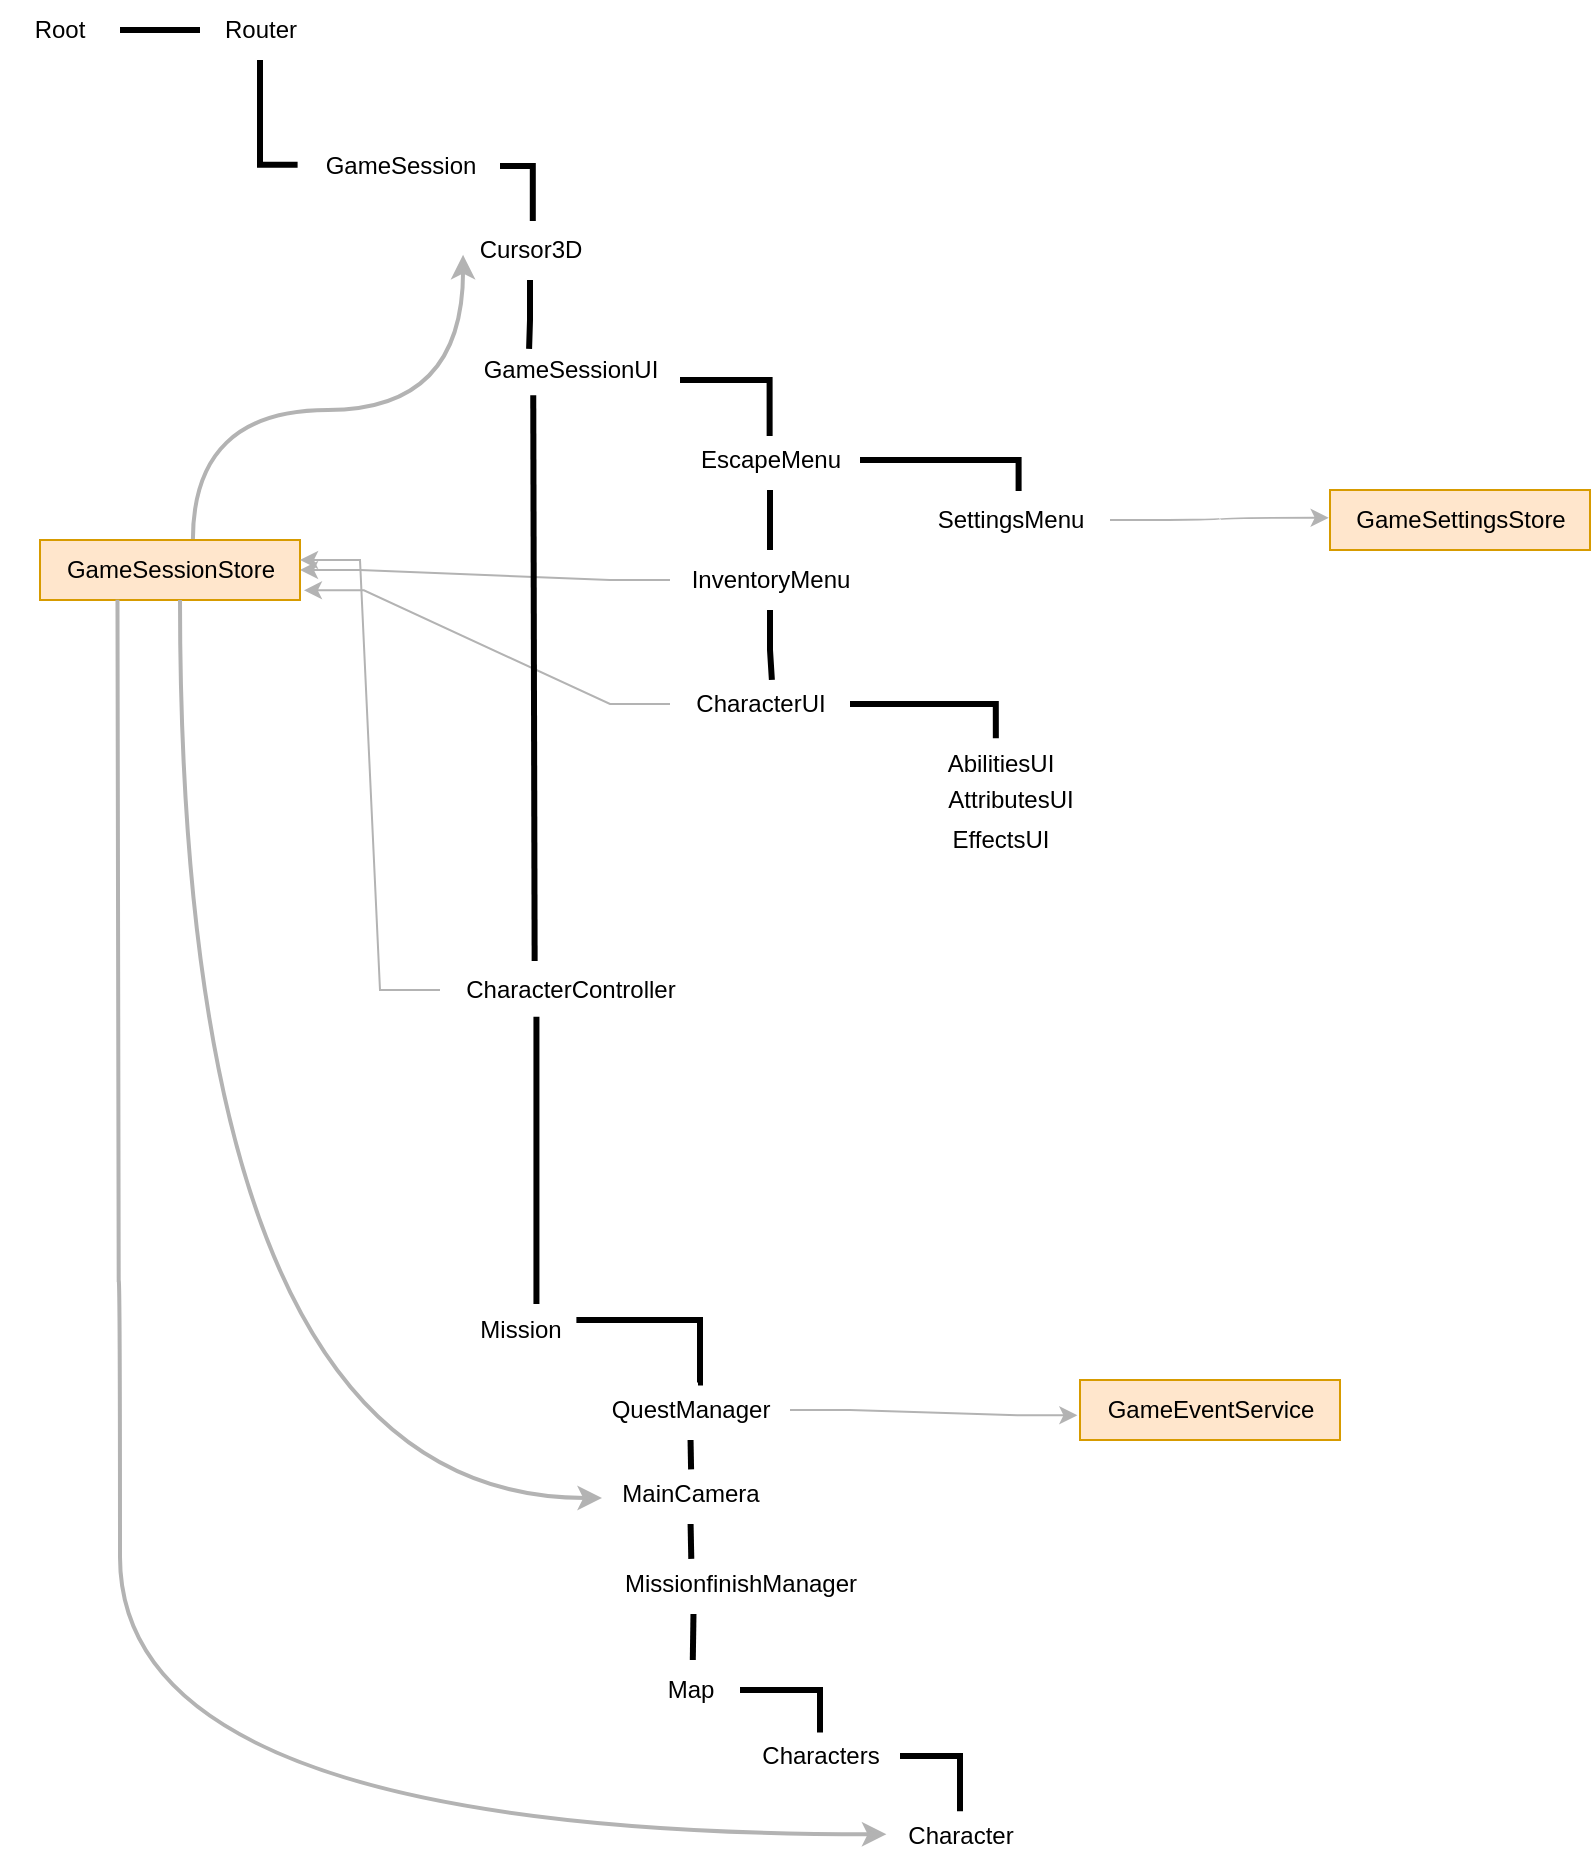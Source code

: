 <mxfile version="24.7.7">
  <diagram name="Страница — 1" id="FGL5juCpxuHzhaVS4dyM">
    <mxGraphModel dx="1561" dy="787" grid="1" gridSize="10" guides="1" tooltips="1" connect="1" arrows="1" fold="1" page="1" pageScale="1" pageWidth="827" pageHeight="1169" math="0" shadow="0">
      <root>
        <mxCell id="0" />
        <mxCell id="1" parent="0" />
        <mxCell id="ZMmlAPcgC032XeqDMMNX-27" value="" style="edgeStyle=orthogonalEdgeStyle;rounded=0;orthogonalLoop=1;jettySize=auto;html=1;endArrow=none;endFill=0;strokeWidth=3;" edge="1" parent="1" source="ZMmlAPcgC032XeqDMMNX-1" target="ZMmlAPcgC032XeqDMMNX-14">
          <mxGeometry relative="1" as="geometry" />
        </mxCell>
        <mxCell id="ZMmlAPcgC032XeqDMMNX-1" value="Root" style="text;html=1;align=center;verticalAlign=middle;whiteSpace=wrap;rounded=0;" vertex="1" parent="1">
          <mxGeometry x="10" y="150" width="60" height="30" as="geometry" />
        </mxCell>
        <mxCell id="ZMmlAPcgC032XeqDMMNX-2" value="Mission" style="text;html=1;align=center;verticalAlign=middle;resizable=0;points=[];autosize=1;strokeColor=none;fillColor=none;" vertex="1" parent="1">
          <mxGeometry x="240" y="800" width="60" height="30" as="geometry" />
        </mxCell>
        <mxCell id="ZMmlAPcgC032XeqDMMNX-3" value="Map" style="text;html=1;align=center;verticalAlign=middle;resizable=0;points=[];autosize=1;strokeColor=none;fillColor=none;" vertex="1" parent="1">
          <mxGeometry x="330" y="980.24" width="50" height="30" as="geometry" />
        </mxCell>
        <mxCell id="ZMmlAPcgC032XeqDMMNX-4" value="GameSession" style="text;html=1;align=center;verticalAlign=middle;resizable=0;points=[];autosize=1;strokeColor=none;fillColor=none;" vertex="1" parent="1">
          <mxGeometry x="160" y="218" width="100" height="30" as="geometry" />
        </mxCell>
        <mxCell id="ZMmlAPcgC032XeqDMMNX-13" value="GameEventService" style="text;html=1;align=center;verticalAlign=middle;resizable=0;points=[];autosize=1;strokeColor=#d79b00;fillColor=#ffe6cc;" vertex="1" parent="1">
          <mxGeometry x="550" y="840" width="130" height="30" as="geometry" />
        </mxCell>
        <mxCell id="ZMmlAPcgC032XeqDMMNX-16" value="" style="edgeStyle=orthogonalEdgeStyle;rounded=0;orthogonalLoop=1;jettySize=auto;html=1;entryX=-0.012;entryY=0.48;entryDx=0;entryDy=0;entryPerimeter=0;endArrow=none;endFill=0;strokeWidth=3;" edge="1" parent="1" source="ZMmlAPcgC032XeqDMMNX-14" target="ZMmlAPcgC032XeqDMMNX-4">
          <mxGeometry relative="1" as="geometry">
            <Array as="points">
              <mxPoint x="140" y="232" />
            </Array>
          </mxGeometry>
        </mxCell>
        <mxCell id="ZMmlAPcgC032XeqDMMNX-14" value="Router" style="text;html=1;align=center;verticalAlign=middle;resizable=0;points=[];autosize=1;strokeColor=none;fillColor=none;" vertex="1" parent="1">
          <mxGeometry x="110" y="150" width="60" height="30" as="geometry" />
        </mxCell>
        <mxCell id="ZMmlAPcgC032XeqDMMNX-19" value="Cursor3D" style="text;html=1;align=center;verticalAlign=middle;resizable=0;points=[];autosize=1;strokeColor=none;fillColor=none;" vertex="1" parent="1">
          <mxGeometry x="240" y="260" width="70" height="30" as="geometry" />
        </mxCell>
        <mxCell id="ZMmlAPcgC032XeqDMMNX-58" style="edgeStyle=orthogonalEdgeStyle;rounded=0;orthogonalLoop=1;jettySize=auto;html=1;endArrow=none;endFill=0;strokeWidth=3;" edge="1" parent="1" source="ZMmlAPcgC032XeqDMMNX-20" target="ZMmlAPcgC032XeqDMMNX-41">
          <mxGeometry relative="1" as="geometry" />
        </mxCell>
        <mxCell id="ZMmlAPcgC032XeqDMMNX-20" value="EscapeMenu" style="text;html=1;align=center;verticalAlign=middle;resizable=0;points=[];autosize=1;strokeColor=none;fillColor=none;" vertex="1" parent="1">
          <mxGeometry x="350" y="365" width="90" height="30" as="geometry" />
        </mxCell>
        <mxCell id="ZMmlAPcgC032XeqDMMNX-21" value="QuestManager" style="text;html=1;align=center;verticalAlign=middle;resizable=0;points=[];autosize=1;strokeColor=none;fillColor=none;" vertex="1" parent="1">
          <mxGeometry x="305" y="840" width="100" height="30" as="geometry" />
        </mxCell>
        <mxCell id="ZMmlAPcgC032XeqDMMNX-22" value="MainCamera" style="text;html=1;align=center;verticalAlign=middle;resizable=0;points=[];autosize=1;strokeColor=none;fillColor=none;" vertex="1" parent="1">
          <mxGeometry x="310" y="882" width="90" height="30" as="geometry" />
        </mxCell>
        <mxCell id="ZMmlAPcgC032XeqDMMNX-23" value="MissionfinishManager" style="text;html=1;align=center;verticalAlign=middle;resizable=0;points=[];autosize=1;strokeColor=none;fillColor=none;" vertex="1" parent="1">
          <mxGeometry x="310" y="927" width="140" height="30" as="geometry" />
        </mxCell>
        <mxCell id="ZMmlAPcgC032XeqDMMNX-24" value="Characters" style="text;html=1;align=center;verticalAlign=middle;resizable=0;points=[];autosize=1;strokeColor=none;fillColor=none;" vertex="1" parent="1">
          <mxGeometry x="380" y="1013" width="80" height="30" as="geometry" />
        </mxCell>
        <mxCell id="ZMmlAPcgC032XeqDMMNX-25" value="Character" style="text;html=1;align=center;verticalAlign=middle;resizable=0;points=[];autosize=1;strokeColor=none;fillColor=none;" vertex="1" parent="1">
          <mxGeometry x="450" y="1053" width="80" height="30" as="geometry" />
        </mxCell>
        <mxCell id="ZMmlAPcgC032XeqDMMNX-29" value="CharacterController" style="text;html=1;align=center;verticalAlign=middle;resizable=0;points=[];autosize=1;strokeColor=none;fillColor=none;" vertex="1" parent="1">
          <mxGeometry x="230" y="630" width="130" height="30" as="geometry" />
        </mxCell>
        <mxCell id="ZMmlAPcgC032XeqDMMNX-34" style="edgeStyle=entityRelationEdgeStyle;rounded=0;orthogonalLoop=1;jettySize=auto;html=1;entryX=-0.01;entryY=0.588;entryDx=0;entryDy=0;entryPerimeter=0;strokeColor=#B3B3B3;" edge="1" parent="1" source="ZMmlAPcgC032XeqDMMNX-21" target="ZMmlAPcgC032XeqDMMNX-13">
          <mxGeometry relative="1" as="geometry">
            <mxPoint x="460" y="853" as="targetPoint" />
          </mxGeometry>
        </mxCell>
        <mxCell id="ZMmlAPcgC032XeqDMMNX-35" value="GameSessionUI" style="text;html=1;align=center;verticalAlign=middle;resizable=0;points=[];autosize=1;strokeColor=none;fillColor=none;" vertex="1" parent="1">
          <mxGeometry x="240" y="320" width="110" height="30" as="geometry" />
        </mxCell>
        <mxCell id="ZMmlAPcgC032XeqDMMNX-36" value="AbilitiesUI" style="text;html=1;align=center;verticalAlign=middle;resizable=0;points=[];autosize=1;strokeColor=none;fillColor=none;" vertex="1" parent="1">
          <mxGeometry x="470" y="517" width="80" height="30" as="geometry" />
        </mxCell>
        <mxCell id="ZMmlAPcgC032XeqDMMNX-37" value="CharacterUI" style="text;html=1;align=center;verticalAlign=middle;resizable=0;points=[];autosize=1;strokeColor=none;fillColor=none;" vertex="1" parent="1">
          <mxGeometry x="345" y="487" width="90" height="30" as="geometry" />
        </mxCell>
        <mxCell id="ZMmlAPcgC032XeqDMMNX-38" value="AttributesUI" style="text;html=1;align=center;verticalAlign=middle;resizable=0;points=[];autosize=1;strokeColor=none;fillColor=none;" vertex="1" parent="1">
          <mxGeometry x="470" y="535" width="90" height="30" as="geometry" />
        </mxCell>
        <mxCell id="ZMmlAPcgC032XeqDMMNX-40" value="EffectsUI" style="text;html=1;align=center;verticalAlign=middle;resizable=0;points=[];autosize=1;strokeColor=none;fillColor=none;" vertex="1" parent="1">
          <mxGeometry x="475" y="555" width="70" height="30" as="geometry" />
        </mxCell>
        <mxCell id="ZMmlAPcgC032XeqDMMNX-49" style="edgeStyle=entityRelationEdgeStyle;rounded=0;orthogonalLoop=1;jettySize=auto;html=1;strokeColor=#B3B3B3;" edge="1" parent="1" source="ZMmlAPcgC032XeqDMMNX-41" target="ZMmlAPcgC032XeqDMMNX-48">
          <mxGeometry relative="1" as="geometry" />
        </mxCell>
        <mxCell id="ZMmlAPcgC032XeqDMMNX-41" value="InventoryMenu" style="text;html=1;align=center;verticalAlign=middle;resizable=0;points=[];autosize=1;strokeColor=none;fillColor=none;" vertex="1" parent="1">
          <mxGeometry x="345" y="425" width="100" height="30" as="geometry" />
        </mxCell>
        <mxCell id="ZMmlAPcgC032XeqDMMNX-42" value="GameSettingsStore" style="text;html=1;align=center;verticalAlign=middle;resizable=0;points=[];autosize=1;strokeColor=#d79b00;fillColor=#ffe6cc;" vertex="1" parent="1">
          <mxGeometry x="675" y="395" width="130" height="30" as="geometry" />
        </mxCell>
        <mxCell id="ZMmlAPcgC032XeqDMMNX-43" value="SettingsMenu" style="text;html=1;align=center;verticalAlign=middle;resizable=0;points=[];autosize=1;strokeColor=none;fillColor=none;" vertex="1" parent="1">
          <mxGeometry x="465" y="395" width="100" height="30" as="geometry" />
        </mxCell>
        <mxCell id="ZMmlAPcgC032XeqDMMNX-44" style="edgeStyle=orthogonalEdgeStyle;rounded=0;orthogonalLoop=1;jettySize=auto;html=1;entryX=-0.005;entryY=0.463;entryDx=0;entryDy=0;entryPerimeter=0;curved=1;strokeColor=#B3B3B3;" edge="1" parent="1" source="ZMmlAPcgC032XeqDMMNX-43" target="ZMmlAPcgC032XeqDMMNX-42">
          <mxGeometry relative="1" as="geometry" />
        </mxCell>
        <mxCell id="ZMmlAPcgC032XeqDMMNX-54" style="edgeStyle=orthogonalEdgeStyle;rounded=0;orthogonalLoop=1;jettySize=auto;html=1;entryX=0.022;entryY=0.58;entryDx=0;entryDy=0;entryPerimeter=0;exitX=0.588;exitY=0.005;exitDx=0;exitDy=0;exitPerimeter=0;strokeColor=#B3B3B3;strokeWidth=2;curved=1;" edge="1" parent="1" source="ZMmlAPcgC032XeqDMMNX-48" target="ZMmlAPcgC032XeqDMMNX-19">
          <mxGeometry relative="1" as="geometry" />
        </mxCell>
        <mxCell id="ZMmlAPcgC032XeqDMMNX-48" value="GameSessionStore" style="text;html=1;align=center;verticalAlign=middle;resizable=0;points=[];autosize=1;fillColor=#ffe6cc;strokeColor=#d79b00;" vertex="1" parent="1">
          <mxGeometry x="30" y="420" width="130" height="30" as="geometry" />
        </mxCell>
        <mxCell id="ZMmlAPcgC032XeqDMMNX-55" style="edgeStyle=entityRelationEdgeStyle;rounded=0;orthogonalLoop=1;jettySize=auto;html=1;entryX=1.015;entryY=0.839;entryDx=0;entryDy=0;entryPerimeter=0;strokeColor=#B3B3B3;" edge="1" parent="1" source="ZMmlAPcgC032XeqDMMNX-37" target="ZMmlAPcgC032XeqDMMNX-48">
          <mxGeometry relative="1" as="geometry">
            <mxPoint x="210" y="480" as="targetPoint" />
          </mxGeometry>
        </mxCell>
        <mxCell id="ZMmlAPcgC032XeqDMMNX-56" style="edgeStyle=orthogonalEdgeStyle;rounded=0;orthogonalLoop=1;jettySize=auto;html=1;entryX=0.52;entryY=0.016;entryDx=0;entryDy=0;entryPerimeter=0;endArrow=none;endFill=0;strokeWidth=3;" edge="1" parent="1" source="ZMmlAPcgC032XeqDMMNX-4" target="ZMmlAPcgC032XeqDMMNX-19">
          <mxGeometry relative="1" as="geometry">
            <Array as="points">
              <mxPoint x="276" y="233" />
            </Array>
          </mxGeometry>
        </mxCell>
        <mxCell id="ZMmlAPcgC032XeqDMMNX-57" style="rounded=0;orthogonalLoop=1;jettySize=auto;html=1;entryX=0.543;entryY=0.016;entryDx=0;entryDy=0;entryPerimeter=0;edgeStyle=orthogonalEdgeStyle;endArrow=none;endFill=0;strokeWidth=3;" edge="1" parent="1" source="ZMmlAPcgC032XeqDMMNX-20" target="ZMmlAPcgC032XeqDMMNX-43">
          <mxGeometry relative="1" as="geometry">
            <Array as="points">
              <mxPoint x="519" y="380" />
            </Array>
          </mxGeometry>
        </mxCell>
        <mxCell id="ZMmlAPcgC032XeqDMMNX-59" style="edgeStyle=orthogonalEdgeStyle;rounded=0;orthogonalLoop=1;jettySize=auto;html=1;entryX=0.566;entryY=0.098;entryDx=0;entryDy=0;entryPerimeter=0;endArrow=none;endFill=0;strokeWidth=3;" edge="1" parent="1" source="ZMmlAPcgC032XeqDMMNX-41" target="ZMmlAPcgC032XeqDMMNX-37">
          <mxGeometry relative="1" as="geometry" />
        </mxCell>
        <mxCell id="ZMmlAPcgC032XeqDMMNX-60" style="rounded=0;orthogonalLoop=1;jettySize=auto;html=1;entryX=0.474;entryY=0.071;entryDx=0;entryDy=0;entryPerimeter=0;edgeStyle=orthogonalEdgeStyle;endArrow=none;endFill=0;strokeWidth=3;" edge="1" parent="1" source="ZMmlAPcgC032XeqDMMNX-37" target="ZMmlAPcgC032XeqDMMNX-36">
          <mxGeometry relative="1" as="geometry">
            <mxPoint x="555" y="495" as="targetPoint" />
            <Array as="points">
              <mxPoint x="508" y="502" />
            </Array>
          </mxGeometry>
        </mxCell>
        <mxCell id="ZMmlAPcgC032XeqDMMNX-61" style="edgeStyle=orthogonalEdgeStyle;rounded=0;orthogonalLoop=1;jettySize=auto;html=1;entryX=0.314;entryY=0.149;entryDx=0;entryDy=0;entryPerimeter=0;endArrow=none;endFill=0;strokeWidth=3;" edge="1" parent="1" source="ZMmlAPcgC032XeqDMMNX-19" target="ZMmlAPcgC032XeqDMMNX-35">
          <mxGeometry relative="1" as="geometry" />
        </mxCell>
        <mxCell id="ZMmlAPcgC032XeqDMMNX-62" style="edgeStyle=orthogonalEdgeStyle;rounded=0;orthogonalLoop=1;jettySize=auto;html=1;entryX=0.498;entryY=0.102;entryDx=0;entryDy=0;entryPerimeter=0;endArrow=none;endFill=0;strokeWidth=3;" edge="1" parent="1" source="ZMmlAPcgC032XeqDMMNX-35" target="ZMmlAPcgC032XeqDMMNX-20">
          <mxGeometry relative="1" as="geometry">
            <Array as="points">
              <mxPoint x="395" y="340" />
            </Array>
          </mxGeometry>
        </mxCell>
        <mxCell id="ZMmlAPcgC032XeqDMMNX-63" style="edgeStyle=entityRelationEdgeStyle;rounded=0;orthogonalLoop=1;jettySize=auto;html=1;strokeColor=#B3B3B3;entryX=1;entryY=0.333;entryDx=0;entryDy=0;entryPerimeter=0;" edge="1" parent="1" source="ZMmlAPcgC032XeqDMMNX-29" target="ZMmlAPcgC032XeqDMMNX-48">
          <mxGeometry relative="1" as="geometry">
            <mxPoint x="20" y="430" as="targetPoint" />
          </mxGeometry>
        </mxCell>
        <mxCell id="ZMmlAPcgC032XeqDMMNX-64" style="rounded=0;orthogonalLoop=1;jettySize=auto;html=1;entryX=0.364;entryY=0.016;entryDx=0;entryDy=0;entryPerimeter=0;endArrow=none;endFill=0;strokeWidth=3;" edge="1" parent="1" target="ZMmlAPcgC032XeqDMMNX-29">
          <mxGeometry relative="1" as="geometry">
            <mxPoint x="276.626" y="347.66" as="sourcePoint" />
            <mxPoint x="273.38" y="532.0" as="targetPoint" />
          </mxGeometry>
        </mxCell>
        <mxCell id="ZMmlAPcgC032XeqDMMNX-68" value="" style="endArrow=none;html=1;rounded=0;entryX=0.371;entryY=0.947;entryDx=0;entryDy=0;entryPerimeter=0;exitX=0.637;exitY=0.067;exitDx=0;exitDy=0;exitPerimeter=0;strokeWidth=3;" edge="1" parent="1" source="ZMmlAPcgC032XeqDMMNX-2" target="ZMmlAPcgC032XeqDMMNX-29">
          <mxGeometry width="50" height="50" relative="1" as="geometry">
            <mxPoint x="270" y="680" as="sourcePoint" />
            <mxPoint x="320" y="630" as="targetPoint" />
          </mxGeometry>
        </mxCell>
        <mxCell id="ZMmlAPcgC032XeqDMMNX-70" style="rounded=0;orthogonalLoop=1;jettySize=auto;html=1;entryX=0.54;entryY=0.04;entryDx=0;entryDy=0;entryPerimeter=0;edgeStyle=orthogonalEdgeStyle;endArrow=none;endFill=0;strokeWidth=3;exitX=0.97;exitY=0.333;exitDx=0;exitDy=0;exitPerimeter=0;" edge="1" parent="1" source="ZMmlAPcgC032XeqDMMNX-2" target="ZMmlAPcgC032XeqDMMNX-21">
          <mxGeometry relative="1" as="geometry">
            <mxPoint x="300" y="817" as="sourcePoint" />
            <mxPoint x="365" y="833.5" as="targetPoint" />
            <Array as="points">
              <mxPoint x="360" y="810" />
              <mxPoint x="360" y="841" />
            </Array>
          </mxGeometry>
        </mxCell>
        <mxCell id="ZMmlAPcgC032XeqDMMNX-72" style="edgeStyle=orthogonalEdgeStyle;rounded=0;orthogonalLoop=1;jettySize=auto;html=1;entryX=0.04;entryY=0.471;entryDx=0;entryDy=0;entryPerimeter=0;exitX=0.298;exitY=0.995;exitDx=0;exitDy=0;exitPerimeter=0;curved=1;strokeColor=#B3B3B3;strokeWidth=2;" edge="1" parent="1" source="ZMmlAPcgC032XeqDMMNX-48" target="ZMmlAPcgC032XeqDMMNX-25">
          <mxGeometry relative="1" as="geometry">
            <Array as="points">
              <mxPoint x="69" y="790" />
              <mxPoint x="70" y="1044" />
            </Array>
          </mxGeometry>
        </mxCell>
        <mxCell id="ZMmlAPcgC032XeqDMMNX-74" style="rounded=0;orthogonalLoop=1;jettySize=auto;html=1;strokeWidth=3;endArrow=none;endFill=0;entryX=0.506;entryY=0.089;entryDx=0;entryDy=0;entryPerimeter=0;" edge="1" parent="1" source="ZMmlAPcgC032XeqDMMNX-21" target="ZMmlAPcgC032XeqDMMNX-22">
          <mxGeometry relative="1" as="geometry">
            <mxPoint x="410" y="885" as="targetPoint" />
          </mxGeometry>
        </mxCell>
        <mxCell id="ZMmlAPcgC032XeqDMMNX-75" style="rounded=0;orthogonalLoop=1;jettySize=auto;html=1;entryX=0.326;entryY=0.082;entryDx=0;entryDy=0;entryPerimeter=0;strokeWidth=3;endArrow=none;endFill=0;" edge="1" parent="1" source="ZMmlAPcgC032XeqDMMNX-22" target="ZMmlAPcgC032XeqDMMNX-23">
          <mxGeometry relative="1" as="geometry" />
        </mxCell>
        <mxCell id="ZMmlAPcgC032XeqDMMNX-76" style="rounded=0;orthogonalLoop=1;jettySize=auto;html=1;entryX=0.528;entryY=-0.009;entryDx=0;entryDy=0;entryPerimeter=0;exitX=0.191;exitY=0.992;exitDx=0;exitDy=0;exitPerimeter=0;strokeWidth=3;endArrow=none;endFill=0;" edge="1" parent="1" target="ZMmlAPcgC032XeqDMMNX-3">
          <mxGeometry relative="1" as="geometry">
            <mxPoint x="356.74" y="957" as="sourcePoint" />
          </mxGeometry>
        </mxCell>
        <mxCell id="ZMmlAPcgC032XeqDMMNX-77" style="edgeStyle=elbowEdgeStyle;rounded=0;orthogonalLoop=1;jettySize=auto;html=1;entryX=0.5;entryY=0.11;entryDx=0;entryDy=0;entryPerimeter=0;strokeWidth=3;endArrow=none;endFill=0;elbow=vertical;" edge="1" parent="1" source="ZMmlAPcgC032XeqDMMNX-3" target="ZMmlAPcgC032XeqDMMNX-24">
          <mxGeometry relative="1" as="geometry">
            <Array as="points">
              <mxPoint x="390" y="995" />
            </Array>
          </mxGeometry>
        </mxCell>
        <mxCell id="ZMmlAPcgC032XeqDMMNX-78" style="edgeStyle=orthogonalEdgeStyle;rounded=0;orthogonalLoop=1;jettySize=auto;html=1;entryX=0.5;entryY=0.088;entryDx=0;entryDy=0;entryPerimeter=0;strokeWidth=3;endArrow=none;endFill=0;" edge="1" parent="1" source="ZMmlAPcgC032XeqDMMNX-24" target="ZMmlAPcgC032XeqDMMNX-25">
          <mxGeometry relative="1" as="geometry">
            <Array as="points">
              <mxPoint x="490" y="1028" />
            </Array>
          </mxGeometry>
        </mxCell>
        <mxCell id="ZMmlAPcgC032XeqDMMNX-79" style="edgeStyle=orthogonalEdgeStyle;rounded=0;orthogonalLoop=1;jettySize=auto;html=1;entryX=0.011;entryY=0.567;entryDx=0;entryDy=0;entryPerimeter=0;curved=1;strokeColor=#B3B3B3;strokeWidth=2;" edge="1" parent="1" source="ZMmlAPcgC032XeqDMMNX-48" target="ZMmlAPcgC032XeqDMMNX-22">
          <mxGeometry relative="1" as="geometry">
            <Array as="points">
              <mxPoint x="100" y="899" />
            </Array>
          </mxGeometry>
        </mxCell>
      </root>
    </mxGraphModel>
  </diagram>
</mxfile>
